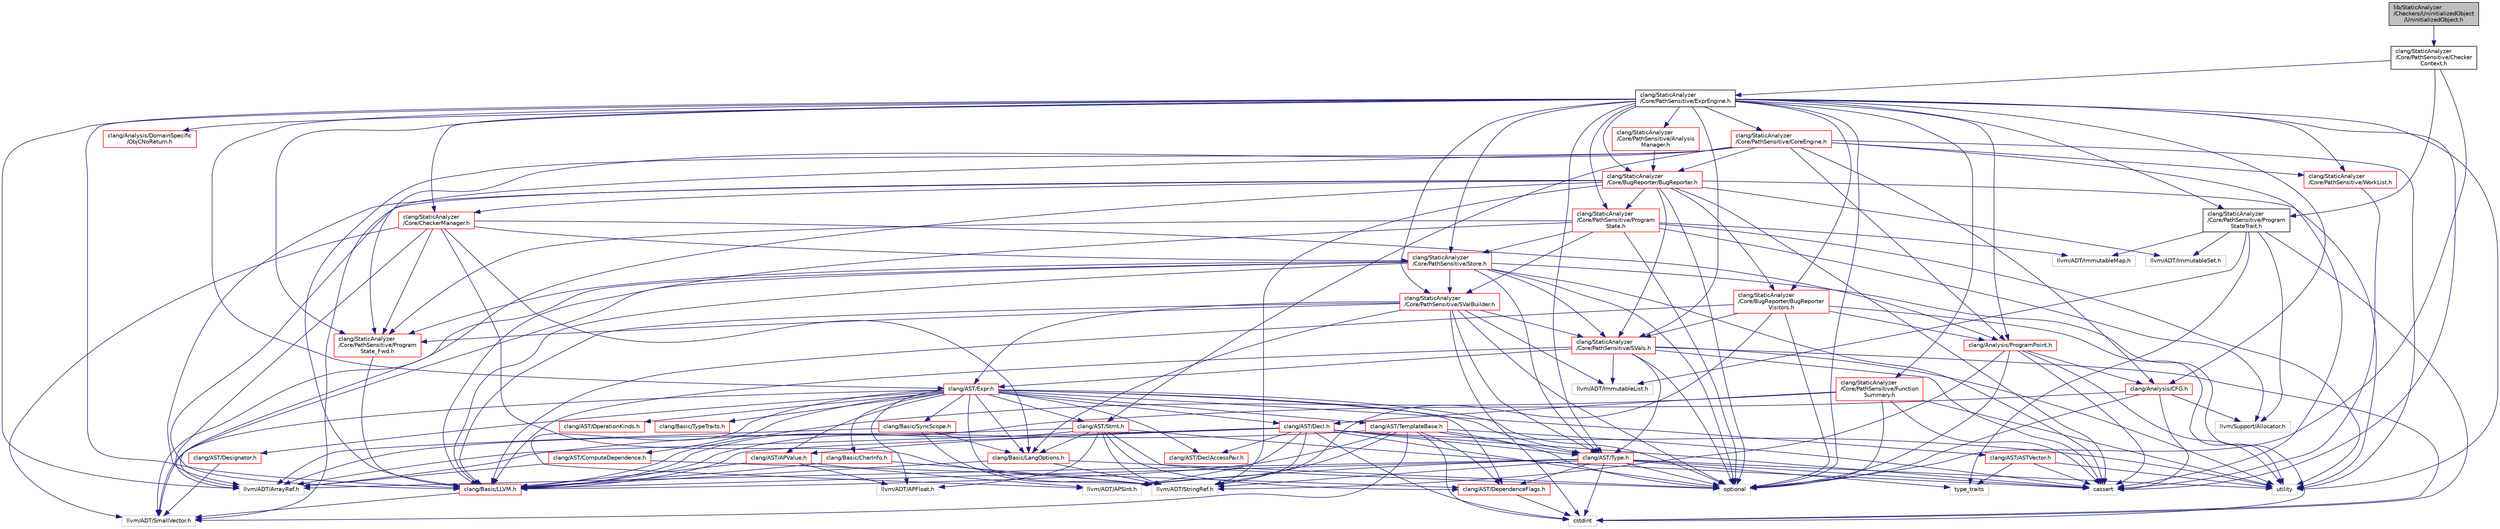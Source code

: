 digraph "lib/StaticAnalyzer/Checkers/UninitializedObject/UninitializedObject.h"
{
 // LATEX_PDF_SIZE
  bgcolor="transparent";
  edge [fontname="Helvetica",fontsize="10",labelfontname="Helvetica",labelfontsize="10"];
  node [fontname="Helvetica",fontsize="10",shape=record];
  Node1 [label="lib/StaticAnalyzer\l/Checkers/UninitializedObject\l/UninitializedObject.h",height=0.2,width=0.4,color="black", fillcolor="grey75", style="filled", fontcolor="black",tooltip=" "];
  Node1 -> Node2 [color="midnightblue",fontsize="10",style="solid",fontname="Helvetica"];
  Node2 [label="clang/StaticAnalyzer\l/Core/PathSensitive/Checker\lContext.h",height=0.2,width=0.4,color="black",URL="$CheckerContext_8h.html",tooltip=" "];
  Node2 -> Node3 [color="midnightblue",fontsize="10",style="solid",fontname="Helvetica"];
  Node3 [label="clang/StaticAnalyzer\l/Core/PathSensitive/ExprEngine.h",height=0.2,width=0.4,color="black",URL="$ExprEngine_8h.html",tooltip=" "];
  Node3 -> Node4 [color="midnightblue",fontsize="10",style="solid",fontname="Helvetica"];
  Node4 [label="clang/AST/Expr.h",height=0.2,width=0.4,color="red",URL="$Expr_8h.html",tooltip=" "];
  Node4 -> Node5 [color="midnightblue",fontsize="10",style="solid",fontname="Helvetica"];
  Node5 [label="clang/AST/APValue.h",height=0.2,width=0.4,color="red",URL="$APValue_8h.html",tooltip=" "];
  Node5 -> Node6 [color="midnightblue",fontsize="10",style="solid",fontname="Helvetica"];
  Node6 [label="clang/Basic/LLVM.h",height=0.2,width=0.4,color="red",URL="$LLVM_8h.html",tooltip=" "];
  Node6 -> Node8 [color="midnightblue",fontsize="10",style="solid",fontname="Helvetica"];
  Node8 [label="llvm/ADT/SmallVector.h",height=0.2,width=0.4,color="grey75",tooltip=" "];
  Node5 -> Node10 [color="midnightblue",fontsize="10",style="solid",fontname="Helvetica"];
  Node10 [label="llvm/ADT/APFloat.h",height=0.2,width=0.4,color="grey75",tooltip=" "];
  Node5 -> Node11 [color="midnightblue",fontsize="10",style="solid",fontname="Helvetica"];
  Node11 [label="llvm/ADT/APSInt.h",height=0.2,width=0.4,color="grey75",tooltip=" "];
  Node4 -> Node16 [color="midnightblue",fontsize="10",style="solid",fontname="Helvetica"];
  Node16 [label="clang/AST/ASTVector.h",height=0.2,width=0.4,color="red",URL="$ASTVector_8h.html",tooltip=" "];
  Node16 -> Node20 [color="midnightblue",fontsize="10",style="solid",fontname="Helvetica"];
  Node20 [label="cassert",height=0.2,width=0.4,color="grey75",tooltip=" "];
  Node16 -> Node24 [color="midnightblue",fontsize="10",style="solid",fontname="Helvetica"];
  Node24 [label="type_traits",height=0.2,width=0.4,color="grey75",tooltip=" "];
  Node16 -> Node25 [color="midnightblue",fontsize="10",style="solid",fontname="Helvetica"];
  Node25 [label="utility",height=0.2,width=0.4,color="grey75",tooltip=" "];
  Node4 -> Node26 [color="midnightblue",fontsize="10",style="solid",fontname="Helvetica"];
  Node26 [label="clang/AST/ComputeDependence.h",height=0.2,width=0.4,color="red",URL="$ComputeDependence_8h.html",tooltip=" "];
  Node26 -> Node27 [color="midnightblue",fontsize="10",style="solid",fontname="Helvetica"];
  Node27 [label="clang/AST/DependenceFlags.h",height=0.2,width=0.4,color="red",URL="$DependenceFlags_8h.html",tooltip=" "];
  Node27 -> Node30 [color="midnightblue",fontsize="10",style="solid",fontname="Helvetica"];
  Node30 [label="cstdint",height=0.2,width=0.4,color="grey75",tooltip=" "];
  Node26 -> Node32 [color="midnightblue",fontsize="10",style="solid",fontname="Helvetica"];
  Node32 [label="llvm/ADT/ArrayRef.h",height=0.2,width=0.4,color="grey75",tooltip=" "];
  Node4 -> Node33 [color="midnightblue",fontsize="10",style="solid",fontname="Helvetica"];
  Node33 [label="clang/AST/Decl.h",height=0.2,width=0.4,color="red",URL="$Decl_8h.html",tooltip=" "];
  Node33 -> Node5 [color="midnightblue",fontsize="10",style="solid",fontname="Helvetica"];
  Node33 -> Node34 [color="midnightblue",fontsize="10",style="solid",fontname="Helvetica"];
  Node34 [label="clang/AST/DeclAccessPair.h",height=0.2,width=0.4,color="red",URL="$DeclAccessPair_8h.html",tooltip=" "];
  Node33 -> Node46 [color="midnightblue",fontsize="10",style="solid",fontname="Helvetica"];
  Node46 [label="clang/AST/Type.h",height=0.2,width=0.4,color="red",URL="$Type_8h.html",tooltip=" "];
  Node46 -> Node27 [color="midnightblue",fontsize="10",style="solid",fontname="Helvetica"];
  Node46 -> Node6 [color="midnightblue",fontsize="10",style="solid",fontname="Helvetica"];
  Node46 -> Node11 [color="midnightblue",fontsize="10",style="solid",fontname="Helvetica"];
  Node46 -> Node32 [color="midnightblue",fontsize="10",style="solid",fontname="Helvetica"];
  Node46 -> Node36 [color="midnightblue",fontsize="10",style="solid",fontname="Helvetica"];
  Node36 [label="llvm/ADT/StringRef.h",height=0.2,width=0.4,color="grey75",tooltip=" "];
  Node46 -> Node20 [color="midnightblue",fontsize="10",style="solid",fontname="Helvetica"];
  Node46 -> Node30 [color="midnightblue",fontsize="10",style="solid",fontname="Helvetica"];
  Node46 -> Node51 [color="midnightblue",fontsize="10",style="solid",fontname="Helvetica"];
  Node51 [label="optional",height=0.2,width=0.4,color="grey75",tooltip=" "];
  Node46 -> Node24 [color="midnightblue",fontsize="10",style="solid",fontname="Helvetica"];
  Node46 -> Node25 [color="midnightblue",fontsize="10",style="solid",fontname="Helvetica"];
  Node33 -> Node6 [color="midnightblue",fontsize="10",style="solid",fontname="Helvetica"];
  Node33 -> Node11 [color="midnightblue",fontsize="10",style="solid",fontname="Helvetica"];
  Node33 -> Node32 [color="midnightblue",fontsize="10",style="solid",fontname="Helvetica"];
  Node33 -> Node36 [color="midnightblue",fontsize="10",style="solid",fontname="Helvetica"];
  Node33 -> Node20 [color="midnightblue",fontsize="10",style="solid",fontname="Helvetica"];
  Node33 -> Node30 [color="midnightblue",fontsize="10",style="solid",fontname="Helvetica"];
  Node33 -> Node51 [color="midnightblue",fontsize="10",style="solid",fontname="Helvetica"];
  Node33 -> Node25 [color="midnightblue",fontsize="10",style="solid",fontname="Helvetica"];
  Node4 -> Node34 [color="midnightblue",fontsize="10",style="solid",fontname="Helvetica"];
  Node4 -> Node27 [color="midnightblue",fontsize="10",style="solid",fontname="Helvetica"];
  Node4 -> Node103 [color="midnightblue",fontsize="10",style="solid",fontname="Helvetica"];
  Node103 [label="clang/AST/Designator.h",height=0.2,width=0.4,color="red",URL="$Designator_8h.html",tooltip=" "];
  Node103 -> Node8 [color="midnightblue",fontsize="10",style="solid",fontname="Helvetica"];
  Node4 -> Node104 [color="midnightblue",fontsize="10",style="solid",fontname="Helvetica"];
  Node104 [label="clang/AST/OperationKinds.h",height=0.2,width=0.4,color="red",URL="$OperationKinds_8h.html",tooltip=" "];
  Node4 -> Node106 [color="midnightblue",fontsize="10",style="solid",fontname="Helvetica"];
  Node106 [label="clang/AST/Stmt.h",height=0.2,width=0.4,color="red",URL="$Stmt_8h.html",tooltip=" "];
  Node106 -> Node27 [color="midnightblue",fontsize="10",style="solid",fontname="Helvetica"];
  Node106 -> Node6 [color="midnightblue",fontsize="10",style="solid",fontname="Helvetica"];
  Node106 -> Node110 [color="midnightblue",fontsize="10",style="solid",fontname="Helvetica"];
  Node110 [label="clang/Basic/LangOptions.h",height=0.2,width=0.4,color="red",URL="$LangOptions_8h.html",tooltip=" "];
  Node110 -> Node6 [color="midnightblue",fontsize="10",style="solid",fontname="Helvetica"];
  Node110 -> Node36 [color="midnightblue",fontsize="10",style="solid",fontname="Helvetica"];
  Node110 -> Node51 [color="midnightblue",fontsize="10",style="solid",fontname="Helvetica"];
  Node106 -> Node10 [color="midnightblue",fontsize="10",style="solid",fontname="Helvetica"];
  Node106 -> Node32 [color="midnightblue",fontsize="10",style="solid",fontname="Helvetica"];
  Node106 -> Node36 [color="midnightblue",fontsize="10",style="solid",fontname="Helvetica"];
  Node106 -> Node20 [color="midnightblue",fontsize="10",style="solid",fontname="Helvetica"];
  Node106 -> Node51 [color="midnightblue",fontsize="10",style="solid",fontname="Helvetica"];
  Node4 -> Node126 [color="midnightblue",fontsize="10",style="solid",fontname="Helvetica"];
  Node126 [label="clang/AST/TemplateBase.h",height=0.2,width=0.4,color="red",URL="$TemplateBase_8h.html",tooltip=" "];
  Node126 -> Node27 [color="midnightblue",fontsize="10",style="solid",fontname="Helvetica"];
  Node126 -> Node46 [color="midnightblue",fontsize="10",style="solid",fontname="Helvetica"];
  Node126 -> Node6 [color="midnightblue",fontsize="10",style="solid",fontname="Helvetica"];
  Node126 -> Node11 [color="midnightblue",fontsize="10",style="solid",fontname="Helvetica"];
  Node126 -> Node32 [color="midnightblue",fontsize="10",style="solid",fontname="Helvetica"];
  Node126 -> Node8 [color="midnightblue",fontsize="10",style="solid",fontname="Helvetica"];
  Node126 -> Node20 [color="midnightblue",fontsize="10",style="solid",fontname="Helvetica"];
  Node126 -> Node30 [color="midnightblue",fontsize="10",style="solid",fontname="Helvetica"];
  Node126 -> Node51 [color="midnightblue",fontsize="10",style="solid",fontname="Helvetica"];
  Node4 -> Node46 [color="midnightblue",fontsize="10",style="solid",fontname="Helvetica"];
  Node4 -> Node127 [color="midnightblue",fontsize="10",style="solid",fontname="Helvetica"];
  Node127 [label="clang/Basic/CharInfo.h",height=0.2,width=0.4,color="red",URL="$CharInfo_8h.html",tooltip=" "];
  Node127 -> Node6 [color="midnightblue",fontsize="10",style="solid",fontname="Helvetica"];
  Node127 -> Node36 [color="midnightblue",fontsize="10",style="solid",fontname="Helvetica"];
  Node4 -> Node110 [color="midnightblue",fontsize="10",style="solid",fontname="Helvetica"];
  Node4 -> Node128 [color="midnightblue",fontsize="10",style="solid",fontname="Helvetica"];
  Node128 [label="clang/Basic/SyncScope.h",height=0.2,width=0.4,color="red",URL="$SyncScope_8h.html",tooltip=" "];
  Node128 -> Node110 [color="midnightblue",fontsize="10",style="solid",fontname="Helvetica"];
  Node128 -> Node32 [color="midnightblue",fontsize="10",style="solid",fontname="Helvetica"];
  Node128 -> Node36 [color="midnightblue",fontsize="10",style="solid",fontname="Helvetica"];
  Node4 -> Node129 [color="midnightblue",fontsize="10",style="solid",fontname="Helvetica"];
  Node129 [label="clang/Basic/TypeTraits.h",height=0.2,width=0.4,color="red",URL="$TypeTraits_8h.html",tooltip=" "];
  Node4 -> Node10 [color="midnightblue",fontsize="10",style="solid",fontname="Helvetica"];
  Node4 -> Node11 [color="midnightblue",fontsize="10",style="solid",fontname="Helvetica"];
  Node4 -> Node8 [color="midnightblue",fontsize="10",style="solid",fontname="Helvetica"];
  Node4 -> Node36 [color="midnightblue",fontsize="10",style="solid",fontname="Helvetica"];
  Node4 -> Node51 [color="midnightblue",fontsize="10",style="solid",fontname="Helvetica"];
  Node3 -> Node46 [color="midnightblue",fontsize="10",style="solid",fontname="Helvetica"];
  Node3 -> Node132 [color="midnightblue",fontsize="10",style="solid",fontname="Helvetica"];
  Node132 [label="clang/Analysis/CFG.h",height=0.2,width=0.4,color="red",URL="$CFG_8h.html",tooltip=" "];
  Node132 -> Node6 [color="midnightblue",fontsize="10",style="solid",fontname="Helvetica"];
  Node132 -> Node89 [color="midnightblue",fontsize="10",style="solid",fontname="Helvetica"];
  Node89 [label="llvm/Support/Allocator.h",height=0.2,width=0.4,color="grey75",tooltip=" "];
  Node132 -> Node20 [color="midnightblue",fontsize="10",style="solid",fontname="Helvetica"];
  Node132 -> Node51 [color="midnightblue",fontsize="10",style="solid",fontname="Helvetica"];
  Node3 -> Node178 [color="midnightblue",fontsize="10",style="solid",fontname="Helvetica"];
  Node178 [label="clang/Analysis/DomainSpecific\l/ObjCNoReturn.h",height=0.2,width=0.4,color="red",URL="$ObjCNoReturn_8h.html",tooltip=" "];
  Node3 -> Node179 [color="midnightblue",fontsize="10",style="solid",fontname="Helvetica"];
  Node179 [label="clang/Analysis/ProgramPoint.h",height=0.2,width=0.4,color="red",URL="$ProgramPoint_8h.html",tooltip=" "];
  Node179 -> Node132 [color="midnightblue",fontsize="10",style="solid",fontname="Helvetica"];
  Node179 -> Node36 [color="midnightblue",fontsize="10",style="solid",fontname="Helvetica"];
  Node179 -> Node20 [color="midnightblue",fontsize="10",style="solid",fontname="Helvetica"];
  Node179 -> Node51 [color="midnightblue",fontsize="10",style="solid",fontname="Helvetica"];
  Node179 -> Node25 [color="midnightblue",fontsize="10",style="solid",fontname="Helvetica"];
  Node3 -> Node6 [color="midnightblue",fontsize="10",style="solid",fontname="Helvetica"];
  Node3 -> Node184 [color="midnightblue",fontsize="10",style="solid",fontname="Helvetica"];
  Node184 [label="clang/StaticAnalyzer\l/Core/CheckerManager.h",height=0.2,width=0.4,color="red",URL="$CheckerManager_8h.html",tooltip=" "];
  Node184 -> Node179 [color="midnightblue",fontsize="10",style="solid",fontname="Helvetica"];
  Node184 -> Node110 [color="midnightblue",fontsize="10",style="solid",fontname="Helvetica"];
  Node184 -> Node185 [color="midnightblue",fontsize="10",style="solid",fontname="Helvetica"];
  Node185 [label="clang/StaticAnalyzer\l/Core/PathSensitive/Program\lState_Fwd.h",height=0.2,width=0.4,color="red",URL="$ProgramState__Fwd_8h.html",tooltip=" "];
  Node185 -> Node6 [color="midnightblue",fontsize="10",style="solid",fontname="Helvetica"];
  Node184 -> Node186 [color="midnightblue",fontsize="10",style="solid",fontname="Helvetica"];
  Node186 [label="clang/StaticAnalyzer\l/Core/PathSensitive/Store.h",height=0.2,width=0.4,color="red",URL="$Store_8h.html",tooltip=" "];
  Node186 -> Node46 [color="midnightblue",fontsize="10",style="solid",fontname="Helvetica"];
  Node186 -> Node185 [color="midnightblue",fontsize="10",style="solid",fontname="Helvetica"];
  Node186 -> Node194 [color="midnightblue",fontsize="10",style="solid",fontname="Helvetica"];
  Node194 [label="clang/StaticAnalyzer\l/Core/PathSensitive/SValBuilder.h",height=0.2,width=0.4,color="red",URL="$SValBuilder_8h.html",tooltip=" "];
  Node194 -> Node4 [color="midnightblue",fontsize="10",style="solid",fontname="Helvetica"];
  Node194 -> Node46 [color="midnightblue",fontsize="10",style="solid",fontname="Helvetica"];
  Node194 -> Node6 [color="midnightblue",fontsize="10",style="solid",fontname="Helvetica"];
  Node194 -> Node110 [color="midnightblue",fontsize="10",style="solid",fontname="Helvetica"];
  Node194 -> Node185 [color="midnightblue",fontsize="10",style="solid",fontname="Helvetica"];
  Node194 -> Node188 [color="midnightblue",fontsize="10",style="solid",fontname="Helvetica"];
  Node188 [label="clang/StaticAnalyzer\l/Core/PathSensitive/SVals.h",height=0.2,width=0.4,color="red",URL="$SVals_8h.html",tooltip=" "];
  Node188 -> Node4 [color="midnightblue",fontsize="10",style="solid",fontname="Helvetica"];
  Node188 -> Node46 [color="midnightblue",fontsize="10",style="solid",fontname="Helvetica"];
  Node188 -> Node6 [color="midnightblue",fontsize="10",style="solid",fontname="Helvetica"];
  Node188 -> Node191 [color="midnightblue",fontsize="10",style="solid",fontname="Helvetica"];
  Node191 [label="llvm/ADT/ImmutableList.h",height=0.2,width=0.4,color="grey75",tooltip=" "];
  Node188 -> Node20 [color="midnightblue",fontsize="10",style="solid",fontname="Helvetica"];
  Node188 -> Node30 [color="midnightblue",fontsize="10",style="solid",fontname="Helvetica"];
  Node188 -> Node51 [color="midnightblue",fontsize="10",style="solid",fontname="Helvetica"];
  Node188 -> Node25 [color="midnightblue",fontsize="10",style="solid",fontname="Helvetica"];
  Node194 -> Node191 [color="midnightblue",fontsize="10",style="solid",fontname="Helvetica"];
  Node194 -> Node30 [color="midnightblue",fontsize="10",style="solid",fontname="Helvetica"];
  Node194 -> Node51 [color="midnightblue",fontsize="10",style="solid",fontname="Helvetica"];
  Node186 -> Node188 [color="midnightblue",fontsize="10",style="solid",fontname="Helvetica"];
  Node186 -> Node6 [color="midnightblue",fontsize="10",style="solid",fontname="Helvetica"];
  Node186 -> Node32 [color="midnightblue",fontsize="10",style="solid",fontname="Helvetica"];
  Node186 -> Node8 [color="midnightblue",fontsize="10",style="solid",fontname="Helvetica"];
  Node186 -> Node20 [color="midnightblue",fontsize="10",style="solid",fontname="Helvetica"];
  Node186 -> Node30 [color="midnightblue",fontsize="10",style="solid",fontname="Helvetica"];
  Node186 -> Node51 [color="midnightblue",fontsize="10",style="solid",fontname="Helvetica"];
  Node184 -> Node32 [color="midnightblue",fontsize="10",style="solid",fontname="Helvetica"];
  Node184 -> Node8 [color="midnightblue",fontsize="10",style="solid",fontname="Helvetica"];
  Node184 -> Node36 [color="midnightblue",fontsize="10",style="solid",fontname="Helvetica"];
  Node3 -> Node200 [color="midnightblue",fontsize="10",style="solid",fontname="Helvetica"];
  Node200 [label="clang/StaticAnalyzer\l/Core/BugReporter/BugReporter.h",height=0.2,width=0.4,color="red",URL="$BugReporter_8h.html",tooltip=" "];
  Node200 -> Node6 [color="midnightblue",fontsize="10",style="solid",fontname="Helvetica"];
  Node200 -> Node241 [color="midnightblue",fontsize="10",style="solid",fontname="Helvetica"];
  Node241 [label="clang/StaticAnalyzer\l/Core/BugReporter/BugReporter\lVisitors.h",height=0.2,width=0.4,color="red",URL="$BugReporterVisitors_8h.html",tooltip=" "];
  Node241 -> Node179 [color="midnightblue",fontsize="10",style="solid",fontname="Helvetica"];
  Node241 -> Node6 [color="midnightblue",fontsize="10",style="solid",fontname="Helvetica"];
  Node241 -> Node188 [color="midnightblue",fontsize="10",style="solid",fontname="Helvetica"];
  Node241 -> Node36 [color="midnightblue",fontsize="10",style="solid",fontname="Helvetica"];
  Node241 -> Node51 [color="midnightblue",fontsize="10",style="solid",fontname="Helvetica"];
  Node241 -> Node25 [color="midnightblue",fontsize="10",style="solid",fontname="Helvetica"];
  Node200 -> Node184 [color="midnightblue",fontsize="10",style="solid",fontname="Helvetica"];
  Node200 -> Node243 [color="midnightblue",fontsize="10",style="solid",fontname="Helvetica"];
  Node243 [label="clang/StaticAnalyzer\l/Core/PathSensitive/Program\lState.h",height=0.2,width=0.4,color="red",URL="$ProgramState_8h.html",tooltip=" "];
  Node243 -> Node6 [color="midnightblue",fontsize="10",style="solid",fontname="Helvetica"];
  Node243 -> Node185 [color="midnightblue",fontsize="10",style="solid",fontname="Helvetica"];
  Node243 -> Node194 [color="midnightblue",fontsize="10",style="solid",fontname="Helvetica"];
  Node243 -> Node186 [color="midnightblue",fontsize="10",style="solid",fontname="Helvetica"];
  Node243 -> Node248 [color="midnightblue",fontsize="10",style="solid",fontname="Helvetica"];
  Node248 [label="llvm/ADT/ImmutableMap.h",height=0.2,width=0.4,color="grey75",tooltip=" "];
  Node243 -> Node89 [color="midnightblue",fontsize="10",style="solid",fontname="Helvetica"];
  Node243 -> Node51 [color="midnightblue",fontsize="10",style="solid",fontname="Helvetica"];
  Node243 -> Node25 [color="midnightblue",fontsize="10",style="solid",fontname="Helvetica"];
  Node200 -> Node188 [color="midnightblue",fontsize="10",style="solid",fontname="Helvetica"];
  Node200 -> Node32 [color="midnightblue",fontsize="10",style="solid",fontname="Helvetica"];
  Node200 -> Node250 [color="midnightblue",fontsize="10",style="solid",fontname="Helvetica"];
  Node250 [label="llvm/ADT/ImmutableSet.h",height=0.2,width=0.4,color="grey75",tooltip=" "];
  Node200 -> Node8 [color="midnightblue",fontsize="10",style="solid",fontname="Helvetica"];
  Node200 -> Node36 [color="midnightblue",fontsize="10",style="solid",fontname="Helvetica"];
  Node200 -> Node20 [color="midnightblue",fontsize="10",style="solid",fontname="Helvetica"];
  Node200 -> Node51 [color="midnightblue",fontsize="10",style="solid",fontname="Helvetica"];
  Node200 -> Node25 [color="midnightblue",fontsize="10",style="solid",fontname="Helvetica"];
  Node3 -> Node241 [color="midnightblue",fontsize="10",style="solid",fontname="Helvetica"];
  Node3 -> Node260 [color="midnightblue",fontsize="10",style="solid",fontname="Helvetica"];
  Node260 [label="clang/StaticAnalyzer\l/Core/PathSensitive/Analysis\lManager.h",height=0.2,width=0.4,color="red",URL="$AnalysisManager_8h.html",tooltip=" "];
  Node260 -> Node200 [color="midnightblue",fontsize="10",style="solid",fontname="Helvetica"];
  Node3 -> Node266 [color="midnightblue",fontsize="10",style="solid",fontname="Helvetica"];
  Node266 [label="clang/StaticAnalyzer\l/Core/PathSensitive/CoreEngine.h",height=0.2,width=0.4,color="red",URL="$CoreEngine_8h.html",tooltip=" "];
  Node266 -> Node106 [color="midnightblue",fontsize="10",style="solid",fontname="Helvetica"];
  Node266 -> Node132 [color="midnightblue",fontsize="10",style="solid",fontname="Helvetica"];
  Node266 -> Node179 [color="midnightblue",fontsize="10",style="solid",fontname="Helvetica"];
  Node266 -> Node6 [color="midnightblue",fontsize="10",style="solid",fontname="Helvetica"];
  Node266 -> Node200 [color="midnightblue",fontsize="10",style="solid",fontname="Helvetica"];
  Node266 -> Node185 [color="midnightblue",fontsize="10",style="solid",fontname="Helvetica"];
  Node266 -> Node268 [color="midnightblue",fontsize="10",style="solid",fontname="Helvetica"];
  Node268 [label="clang/StaticAnalyzer\l/Core/PathSensitive/WorkList.h",height=0.2,width=0.4,color="red",URL="$WorkList_8h.html",tooltip=" "];
  Node268 -> Node20 [color="midnightblue",fontsize="10",style="solid",fontname="Helvetica"];
  Node266 -> Node8 [color="midnightblue",fontsize="10",style="solid",fontname="Helvetica"];
  Node266 -> Node20 [color="midnightblue",fontsize="10",style="solid",fontname="Helvetica"];
  Node266 -> Node25 [color="midnightblue",fontsize="10",style="solid",fontname="Helvetica"];
  Node3 -> Node269 [color="midnightblue",fontsize="10",style="solid",fontname="Helvetica"];
  Node269 [label="clang/StaticAnalyzer\l/Core/PathSensitive/Function\lSummary.h",height=0.2,width=0.4,color="red",URL="$FunctionSummary_8h.html",tooltip=" "];
  Node269 -> Node33 [color="midnightblue",fontsize="10",style="solid",fontname="Helvetica"];
  Node269 -> Node6 [color="midnightblue",fontsize="10",style="solid",fontname="Helvetica"];
  Node269 -> Node20 [color="midnightblue",fontsize="10",style="solid",fontname="Helvetica"];
  Node269 -> Node51 [color="midnightblue",fontsize="10",style="solid",fontname="Helvetica"];
  Node269 -> Node25 [color="midnightblue",fontsize="10",style="solid",fontname="Helvetica"];
  Node3 -> Node243 [color="midnightblue",fontsize="10",style="solid",fontname="Helvetica"];
  Node3 -> Node249 [color="midnightblue",fontsize="10",style="solid",fontname="Helvetica"];
  Node249 [label="clang/StaticAnalyzer\l/Core/PathSensitive/Program\lStateTrait.h",height=0.2,width=0.4,color="black",URL="$ProgramStateTrait_8h.html",tooltip=" "];
  Node249 -> Node191 [color="midnightblue",fontsize="10",style="solid",fontname="Helvetica"];
  Node249 -> Node248 [color="midnightblue",fontsize="10",style="solid",fontname="Helvetica"];
  Node249 -> Node250 [color="midnightblue",fontsize="10",style="solid",fontname="Helvetica"];
  Node249 -> Node89 [color="midnightblue",fontsize="10",style="solid",fontname="Helvetica"];
  Node249 -> Node30 [color="midnightblue",fontsize="10",style="solid",fontname="Helvetica"];
  Node249 -> Node24 [color="midnightblue",fontsize="10",style="solid",fontname="Helvetica"];
  Node3 -> Node185 [color="midnightblue",fontsize="10",style="solid",fontname="Helvetica"];
  Node3 -> Node186 [color="midnightblue",fontsize="10",style="solid",fontname="Helvetica"];
  Node3 -> Node194 [color="midnightblue",fontsize="10",style="solid",fontname="Helvetica"];
  Node3 -> Node188 [color="midnightblue",fontsize="10",style="solid",fontname="Helvetica"];
  Node3 -> Node268 [color="midnightblue",fontsize="10",style="solid",fontname="Helvetica"];
  Node3 -> Node32 [color="midnightblue",fontsize="10",style="solid",fontname="Helvetica"];
  Node3 -> Node20 [color="midnightblue",fontsize="10",style="solid",fontname="Helvetica"];
  Node3 -> Node51 [color="midnightblue",fontsize="10",style="solid",fontname="Helvetica"];
  Node3 -> Node25 [color="midnightblue",fontsize="10",style="solid",fontname="Helvetica"];
  Node2 -> Node249 [color="midnightblue",fontsize="10",style="solid",fontname="Helvetica"];
  Node2 -> Node51 [color="midnightblue",fontsize="10",style="solid",fontname="Helvetica"];
}
